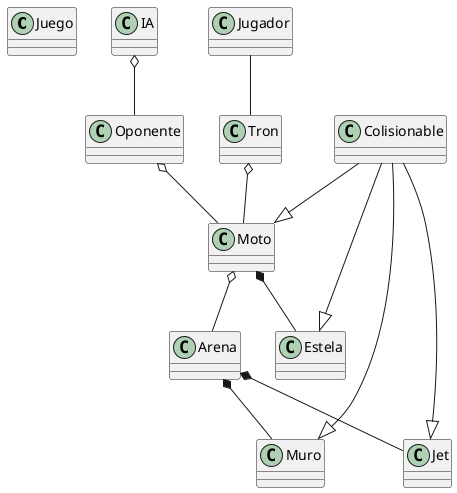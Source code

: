 @startuml

class Juego
class Jugador
class IA
class Moto
class Tron
class Arena
class Oponente
class Muro
class Jet
class Estela
class Colisionable

Moto o-- Arena
Tron o-- Moto
Oponente o-- Moto

Jugador O-- Tron
IA o-- Oponente

Moto *-- Estela
Arena *-- Muro
Arena *-- Jet

Colisionable --|> Muro
Colisionable --|> Moto
Colisionable --|> Jet
Colisionable --|> Estela

@enduml